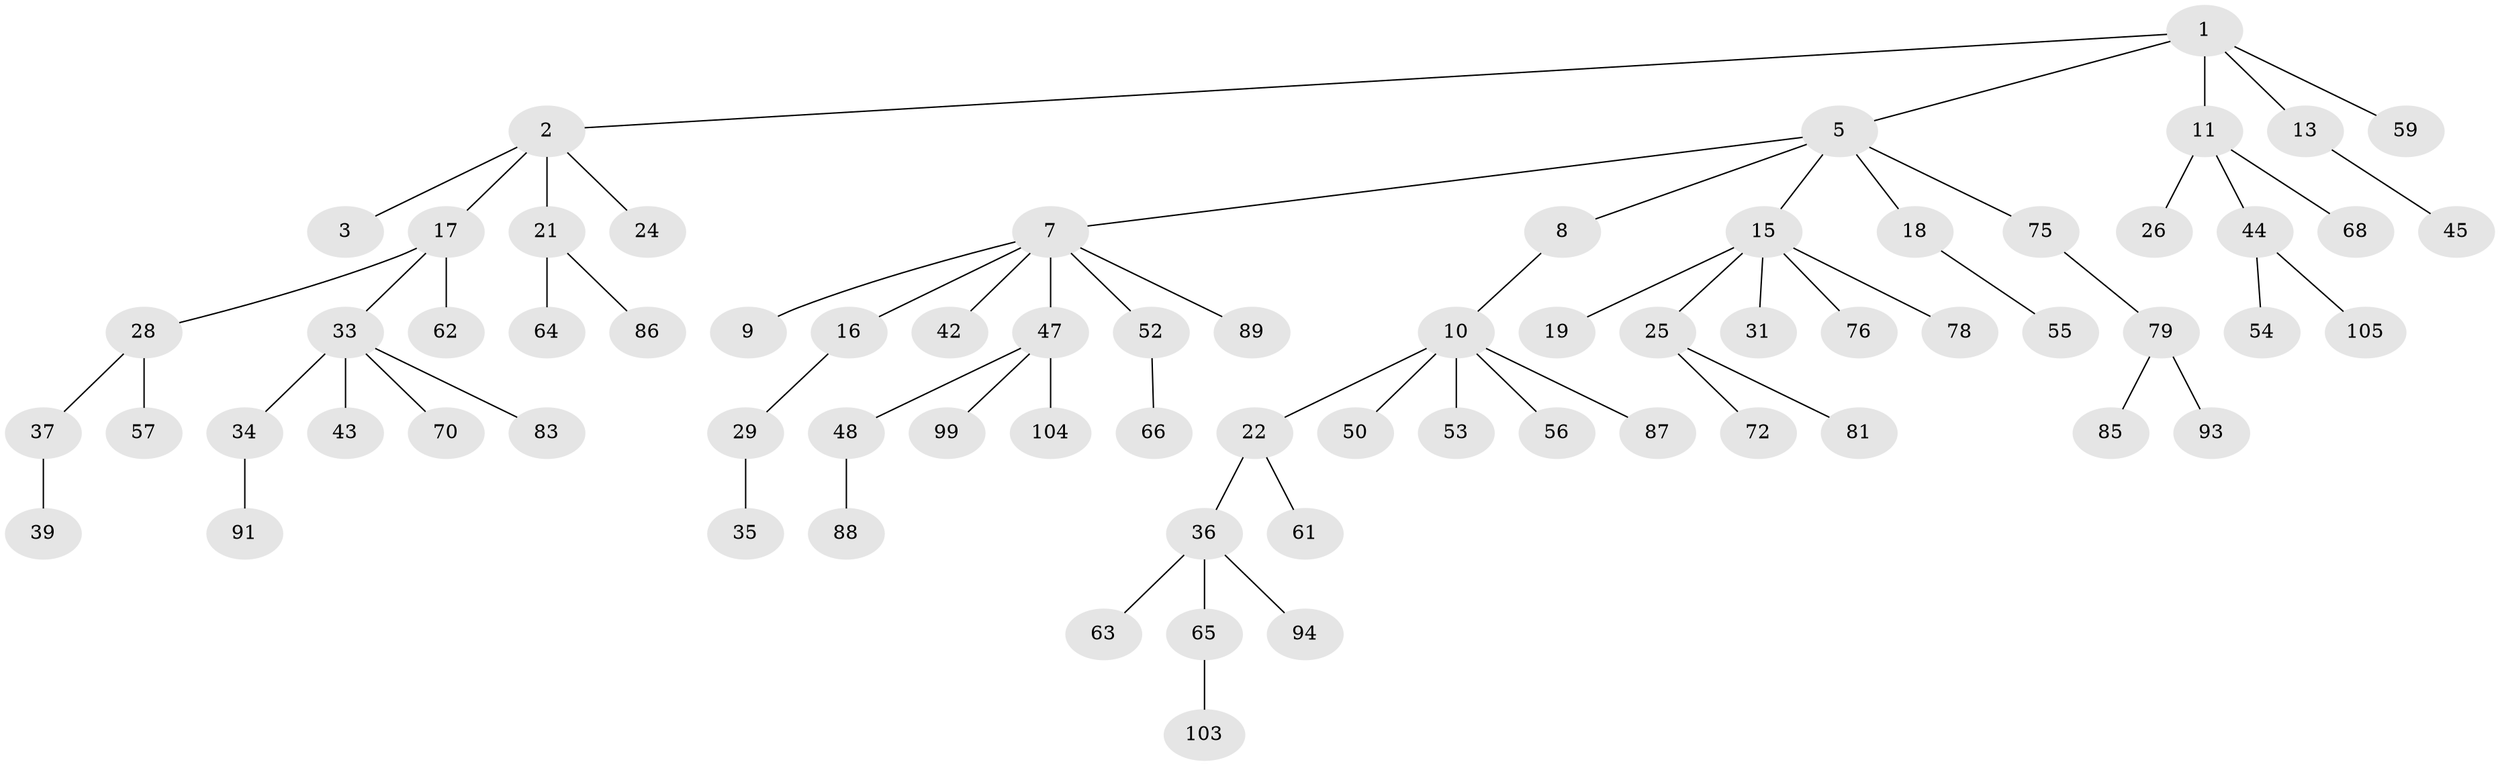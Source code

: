 // original degree distribution, {5: 0.0380952380952381, 4: 0.0380952380952381, 1: 0.4857142857142857, 2: 0.26666666666666666, 6: 0.01904761904761905, 8: 0.009523809523809525, 3: 0.14285714285714285}
// Generated by graph-tools (version 1.1) at 2025/42/03/06/25 10:42:02]
// undirected, 70 vertices, 69 edges
graph export_dot {
graph [start="1"]
  node [color=gray90,style=filled];
  1 [super="+4"];
  2 [super="+14"];
  3;
  5 [super="+6"];
  7 [super="+20"];
  8 [super="+27"];
  9 [super="+97"];
  10 [super="+12"];
  11 [super="+30"];
  13;
  15 [super="+46"];
  16;
  17 [super="+23"];
  18 [super="+38"];
  19;
  21 [super="+82"];
  22;
  24;
  25 [super="+58"];
  26;
  28 [super="+32"];
  29 [super="+74"];
  31;
  33 [super="+60"];
  34 [super="+51"];
  35 [super="+49"];
  36 [super="+40"];
  37;
  39 [super="+41"];
  42;
  43;
  44 [super="+101"];
  45 [super="+69"];
  47 [super="+92"];
  48;
  50 [super="+73"];
  52 [super="+98"];
  53;
  54;
  55;
  56;
  57;
  59;
  61 [super="+67"];
  62 [super="+96"];
  63 [super="+71"];
  64;
  65;
  66 [super="+77"];
  68 [super="+90"];
  70 [super="+84"];
  72;
  75;
  76;
  78;
  79 [super="+80"];
  81;
  83;
  85;
  86;
  87;
  88 [super="+95"];
  89;
  91 [super="+100"];
  93;
  94 [super="+102"];
  99;
  103;
  104;
  105;
  1 -- 2;
  1 -- 5;
  1 -- 13;
  1 -- 59;
  1 -- 11;
  2 -- 3;
  2 -- 24;
  2 -- 17;
  2 -- 21;
  5 -- 8;
  5 -- 15;
  5 -- 18;
  5 -- 75;
  5 -- 7;
  7 -- 9;
  7 -- 16;
  7 -- 42;
  7 -- 47;
  7 -- 52;
  7 -- 89;
  8 -- 10;
  10 -- 22;
  10 -- 53;
  10 -- 87;
  10 -- 56;
  10 -- 50;
  11 -- 26;
  11 -- 44;
  11 -- 68;
  13 -- 45;
  15 -- 19;
  15 -- 25;
  15 -- 31;
  15 -- 76;
  15 -- 78;
  16 -- 29;
  17 -- 33;
  17 -- 28;
  17 -- 62;
  18 -- 55;
  21 -- 64;
  21 -- 86;
  22 -- 36;
  22 -- 61;
  25 -- 72;
  25 -- 81;
  28 -- 57;
  28 -- 37;
  29 -- 35;
  33 -- 34;
  33 -- 43;
  33 -- 70;
  33 -- 83;
  34 -- 91;
  36 -- 65;
  36 -- 94;
  36 -- 63;
  37 -- 39;
  44 -- 54;
  44 -- 105;
  47 -- 48;
  47 -- 99;
  47 -- 104;
  48 -- 88;
  52 -- 66;
  65 -- 103;
  75 -- 79;
  79 -- 85;
  79 -- 93;
}
